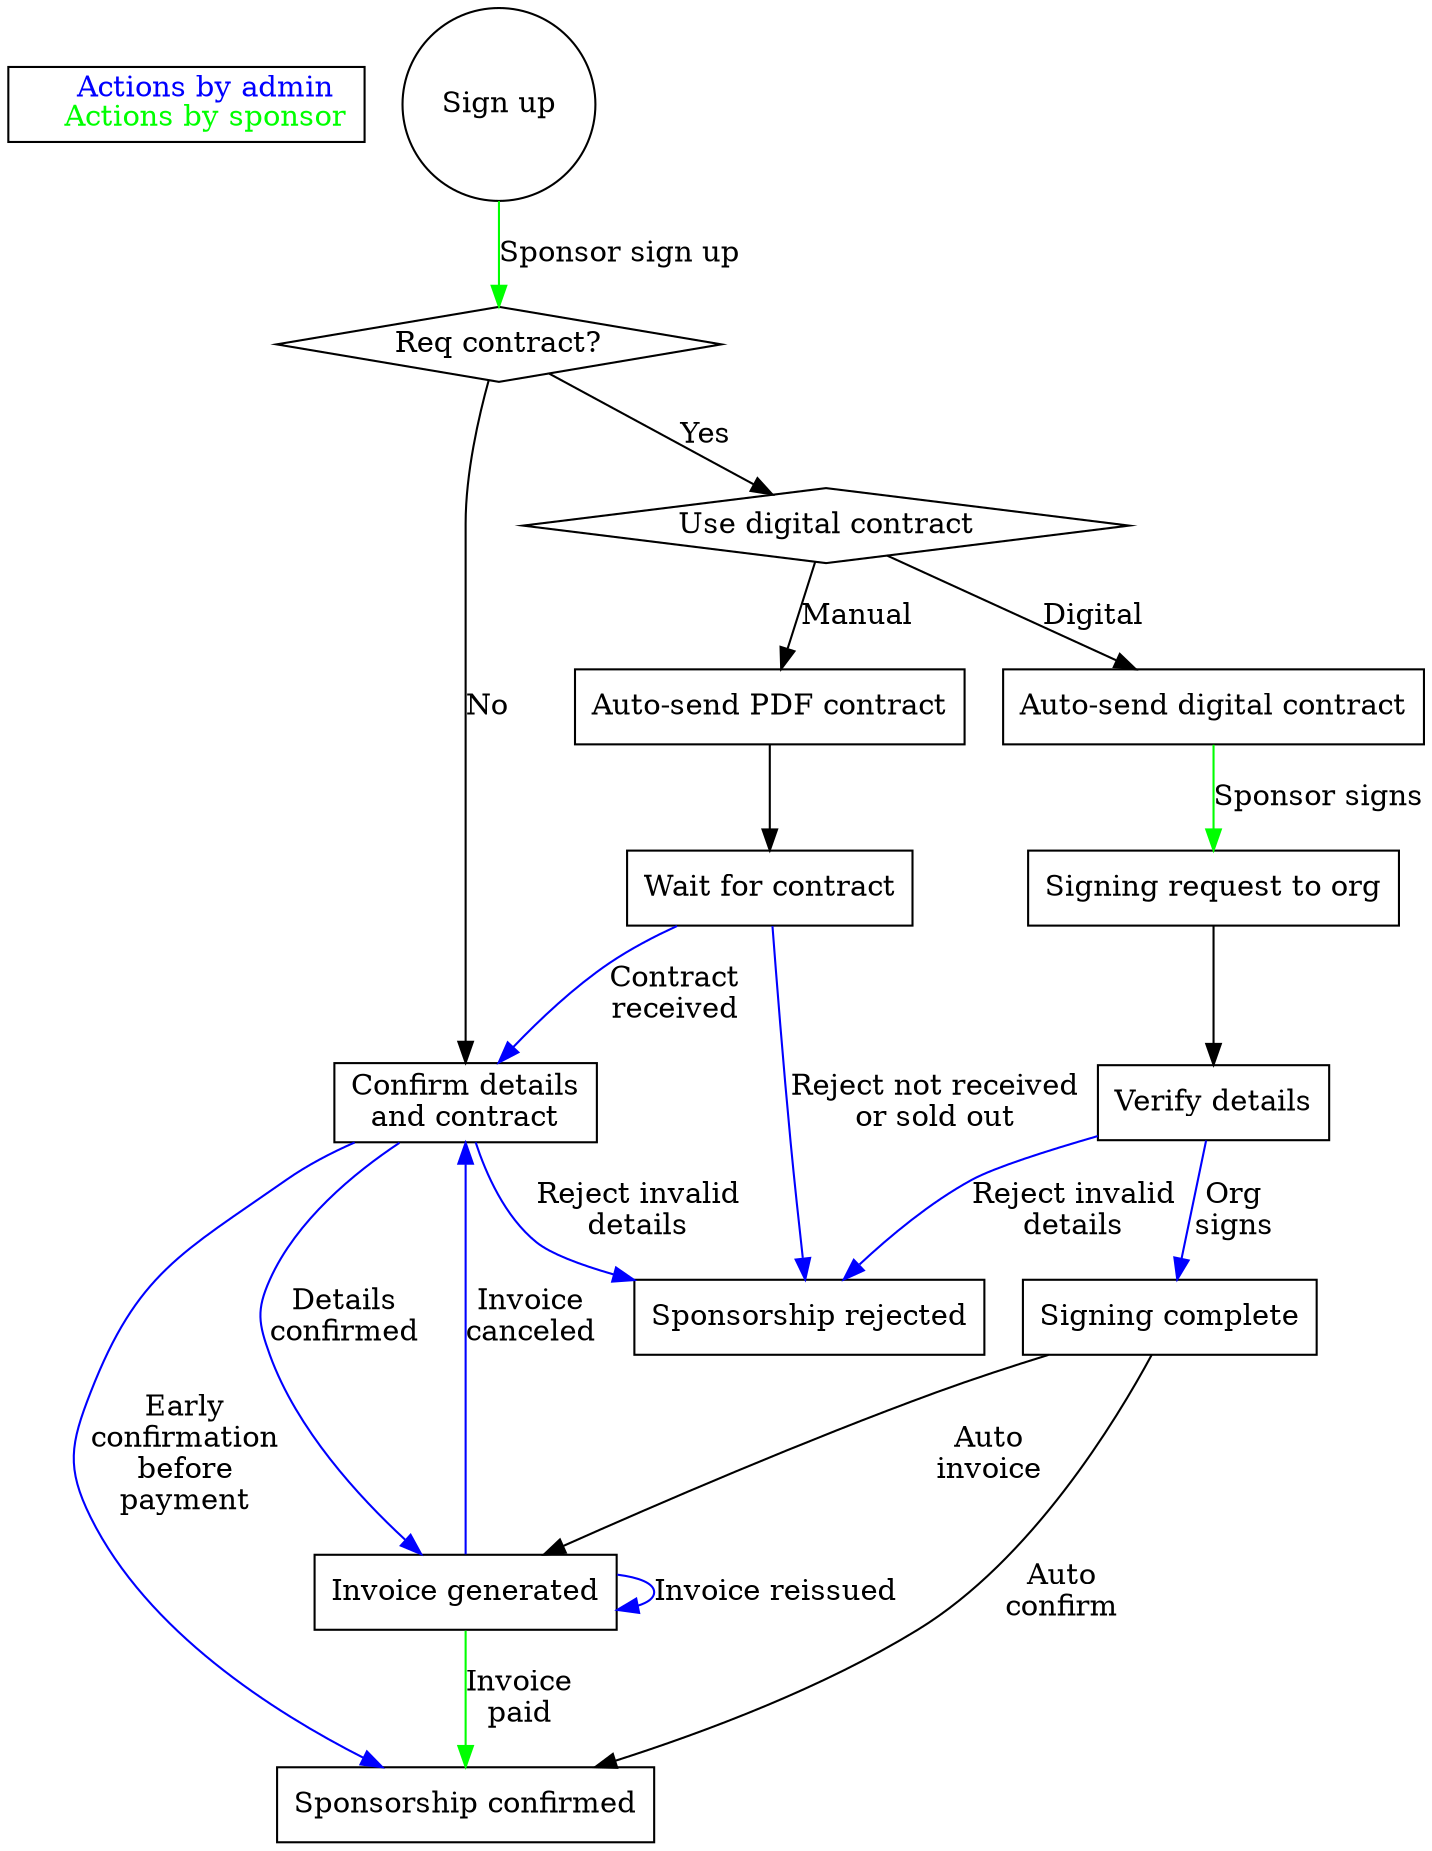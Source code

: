 digraph sponsorsignup {
	subgraph legend {
		key[shape=box, label=<
		    <font color="blue">Actions by admin</font><br/>
		    <font color="green">Actions by sponsor</font><br/>
		>, labeljust="l"]
	}

	start[shape=circle label="Sign up"];
	type[shape=diamond label="Req contract?"];
	confirm[shape=box label="Confirm details\nand contract"];
	invoice[shape=box label="Invoice generated"];
	typeofcontract[shape=diamond label="Use digital contract"];
	manualpdf[shape=box label="Auto-send PDF contract"];
	digitalcontract[shape=box label="Auto-send digital contract"];
	digitaltoorg[shape=box label="Signing request to org"];
	verifydetails[shape=box label="Verify details"];
	signcomplete[shape=box label="Signing complete"];
	contract[shape=box label="Wait for contract"];
	confirmed[shape=box label="Sponsorship confirmed"];
	rejected[shape=box label="Sponsorship rejected"];

	start -> type [label="Sponsor sign up", color=green];
	type -> typeofcontract [label="Yes"];
	type -> confirm [label="No"];
	typeofcontract -> manualpdf [label="Manual"]
	typeofcontract -> digitalcontract [label="Digital"]
	digitalcontract -> digitaltoorg [label="Sponsor signs", color=green]
	digitaltoorg -> verifydetails
	verifydetails -> rejected [label="Reject invalid\ndetails", color=blue]
	verifydetails -> signcomplete [label="Org\nsigns", color=blue]
	signcomplete -> confirmed [label="Auto\nconfirm"]
	signcomplete->invoice [label="Auto\ninvoice"]
	manualpdf -> contract;
	confirm -> invoice [label="Details\nconfirmed", color=blue];
	contract -> confirm [label="Contract\nreceived", color=blue];
	confirm -> confirmed [label="Early\nconfirmation\nbefore\npayment", color=blue];
	invoice -> confirmed [label="Invoice\npaid", color=green];
	invoice -> confirm [label="Invoice\ncanceled", color=blue];
	confirm -> rejected [label="Reject invalid\ndetails", color=blue];
	contract -> rejected [label="Reject not received\nor sold out", color=blue];

	invoice -> invoice [label="Invoice reissued", color=blue];
}
